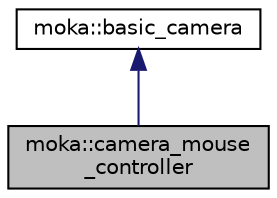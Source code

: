 digraph "moka::camera_mouse_controller"
{
 // LATEX_PDF_SIZE
  edge [fontname="Helvetica",fontsize="10",labelfontname="Helvetica",labelfontsize="10"];
  node [fontname="Helvetica",fontsize="10",shape=record];
  Node0 [label="moka::camera_mouse\l_controller",height=0.2,width=0.4,color="black", fillcolor="grey75", style="filled", fontcolor="black",tooltip="A mouse-controlled camera."];
  Node1 -> Node0 [dir="back",color="midnightblue",fontsize="10",style="solid",fontname="Helvetica"];
  Node1 [label="moka::basic_camera",height=0.2,width=0.4,color="black", fillcolor="white", style="filled",URL="$classmoka_1_1basic__camera.html",tooltip="a very basic camera - contains only the necessary data members to get things drawing on your screen."];
}
